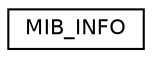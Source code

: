 digraph "Graphical Class Hierarchy"
{
  edge [fontname="Helvetica",fontsize="10",labelfontname="Helvetica",labelfontsize="10"];
  node [fontname="Helvetica",fontsize="10",shape=record];
  rankdir="LR";
  Node1 [label="MIB_INFO",height=0.2,width=0.4,color="black", fillcolor="white", style="filled",URL="$union_m_i_b___i_n_f_o.html"];
}
